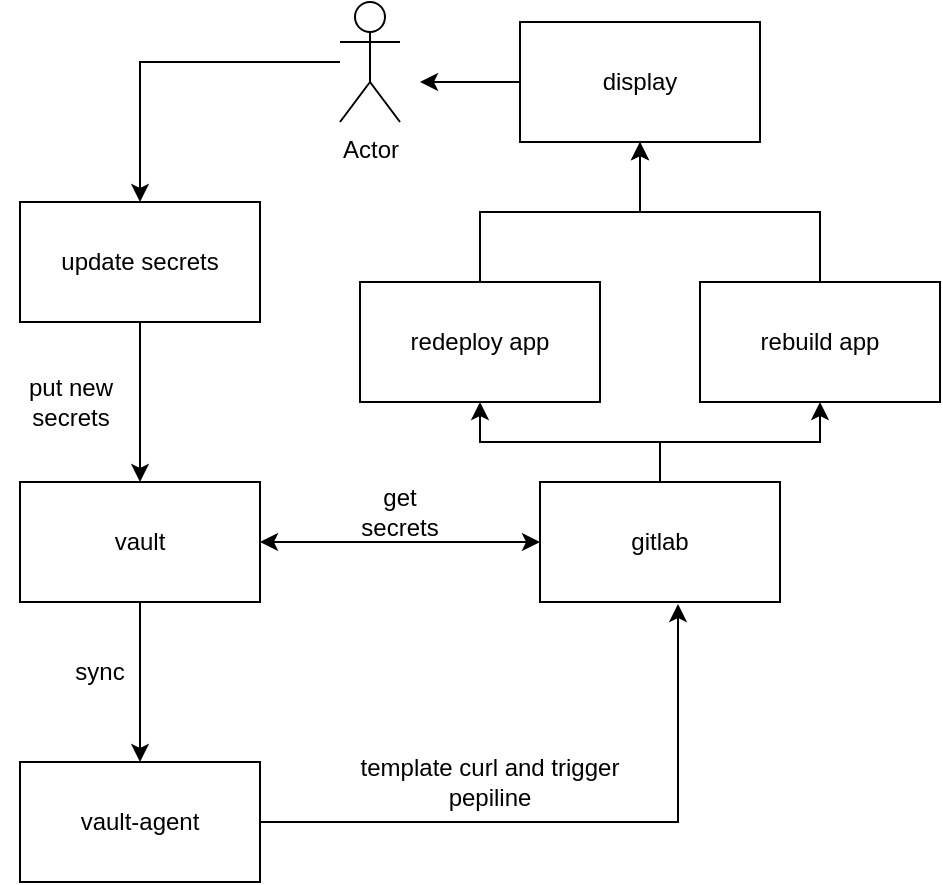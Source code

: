 <mxfile version="21.5.0" type="github">
  <diagram name="Page-1" id="YUF0oeC5wvgHg5BcI3yn">
    <mxGraphModel dx="913" dy="592" grid="1" gridSize="10" guides="1" tooltips="1" connect="1" arrows="1" fold="1" page="1" pageScale="1" pageWidth="850" pageHeight="1100" math="0" shadow="0">
      <root>
        <mxCell id="0" />
        <mxCell id="1" parent="0" />
        <mxCell id="R-lLeIoQbtRcXKMtF7OB-1" style="edgeStyle=orthogonalEdgeStyle;rounded=0;orthogonalLoop=1;jettySize=auto;html=1;entryX=0.5;entryY=0;entryDx=0;entryDy=0;" edge="1" parent="1" source="R-lLeIoQbtRcXKMtF7OB-3" target="R-lLeIoQbtRcXKMtF7OB-5">
          <mxGeometry relative="1" as="geometry" />
        </mxCell>
        <mxCell id="R-lLeIoQbtRcXKMtF7OB-2" style="edgeStyle=orthogonalEdgeStyle;rounded=0;orthogonalLoop=1;jettySize=auto;html=1;startArrow=classic;startFill=1;entryX=0;entryY=0.5;entryDx=0;entryDy=0;" edge="1" parent="1" source="R-lLeIoQbtRcXKMtF7OB-3" target="R-lLeIoQbtRcXKMtF7OB-8">
          <mxGeometry relative="1" as="geometry">
            <mxPoint x="260" y="310" as="targetPoint" />
          </mxGeometry>
        </mxCell>
        <mxCell id="R-lLeIoQbtRcXKMtF7OB-3" value="vault" style="rounded=0;whiteSpace=wrap;html=1;" vertex="1" parent="1">
          <mxGeometry x="50" y="280" width="120" height="60" as="geometry" />
        </mxCell>
        <mxCell id="R-lLeIoQbtRcXKMtF7OB-4" style="edgeStyle=orthogonalEdgeStyle;rounded=0;orthogonalLoop=1;jettySize=auto;html=1;entryX=0.575;entryY=1.017;entryDx=0;entryDy=0;entryPerimeter=0;" edge="1" parent="1" source="R-lLeIoQbtRcXKMtF7OB-5" target="R-lLeIoQbtRcXKMtF7OB-8">
          <mxGeometry relative="1" as="geometry" />
        </mxCell>
        <mxCell id="R-lLeIoQbtRcXKMtF7OB-5" value="vault-agent" style="rounded=0;whiteSpace=wrap;html=1;" vertex="1" parent="1">
          <mxGeometry x="50" y="420" width="120" height="60" as="geometry" />
        </mxCell>
        <mxCell id="R-lLeIoQbtRcXKMtF7OB-6" style="edgeStyle=orthogonalEdgeStyle;rounded=0;orthogonalLoop=1;jettySize=auto;html=1;entryX=0.5;entryY=1;entryDx=0;entryDy=0;" edge="1" parent="1" source="R-lLeIoQbtRcXKMtF7OB-8" target="R-lLeIoQbtRcXKMtF7OB-13">
          <mxGeometry relative="1" as="geometry" />
        </mxCell>
        <mxCell id="R-lLeIoQbtRcXKMtF7OB-7" style="edgeStyle=orthogonalEdgeStyle;rounded=0;orthogonalLoop=1;jettySize=auto;html=1;" edge="1" parent="1" source="R-lLeIoQbtRcXKMtF7OB-8" target="R-lLeIoQbtRcXKMtF7OB-15">
          <mxGeometry relative="1" as="geometry" />
        </mxCell>
        <mxCell id="R-lLeIoQbtRcXKMtF7OB-8" value="gitlab" style="rounded=0;whiteSpace=wrap;html=1;" vertex="1" parent="1">
          <mxGeometry x="310" y="280" width="120" height="60" as="geometry" />
        </mxCell>
        <mxCell id="R-lLeIoQbtRcXKMtF7OB-9" value="&lt;div&gt;get secrets&lt;br&gt;&lt;/div&gt;" style="text;html=1;strokeColor=none;fillColor=none;align=center;verticalAlign=middle;whiteSpace=wrap;rounded=0;" vertex="1" parent="1">
          <mxGeometry x="210" y="280" width="60" height="30" as="geometry" />
        </mxCell>
        <mxCell id="R-lLeIoQbtRcXKMtF7OB-10" value="sync" style="text;html=1;strokeColor=none;fillColor=none;align=center;verticalAlign=middle;whiteSpace=wrap;rounded=0;" vertex="1" parent="1">
          <mxGeometry x="60" y="360" width="60" height="30" as="geometry" />
        </mxCell>
        <mxCell id="R-lLeIoQbtRcXKMtF7OB-11" value="template curl and trigger pepiline" style="text;html=1;strokeColor=none;fillColor=none;align=center;verticalAlign=middle;whiteSpace=wrap;rounded=0;" vertex="1" parent="1">
          <mxGeometry x="200" y="420" width="170" height="20" as="geometry" />
        </mxCell>
        <mxCell id="R-lLeIoQbtRcXKMtF7OB-12" style="edgeStyle=orthogonalEdgeStyle;rounded=0;orthogonalLoop=1;jettySize=auto;html=1;entryX=0.5;entryY=1;entryDx=0;entryDy=0;" edge="1" parent="1" source="R-lLeIoQbtRcXKMtF7OB-13" target="R-lLeIoQbtRcXKMtF7OB-22">
          <mxGeometry relative="1" as="geometry" />
        </mxCell>
        <mxCell id="R-lLeIoQbtRcXKMtF7OB-13" value="redeploy app" style="rounded=0;whiteSpace=wrap;html=1;" vertex="1" parent="1">
          <mxGeometry x="220" y="180" width="120" height="60" as="geometry" />
        </mxCell>
        <mxCell id="R-lLeIoQbtRcXKMtF7OB-14" style="edgeStyle=orthogonalEdgeStyle;rounded=0;orthogonalLoop=1;jettySize=auto;html=1;" edge="1" parent="1" source="R-lLeIoQbtRcXKMtF7OB-15" target="R-lLeIoQbtRcXKMtF7OB-22">
          <mxGeometry relative="1" as="geometry" />
        </mxCell>
        <mxCell id="R-lLeIoQbtRcXKMtF7OB-15" value="rebuild app" style="rounded=0;whiteSpace=wrap;html=1;" vertex="1" parent="1">
          <mxGeometry x="390" y="180" width="120" height="60" as="geometry" />
        </mxCell>
        <mxCell id="R-lLeIoQbtRcXKMtF7OB-16" style="edgeStyle=orthogonalEdgeStyle;rounded=0;orthogonalLoop=1;jettySize=auto;html=1;entryX=0.5;entryY=0;entryDx=0;entryDy=0;" edge="1" parent="1" source="R-lLeIoQbtRcXKMtF7OB-17" target="R-lLeIoQbtRcXKMtF7OB-19">
          <mxGeometry relative="1" as="geometry" />
        </mxCell>
        <mxCell id="R-lLeIoQbtRcXKMtF7OB-17" value="Actor" style="shape=umlActor;verticalLabelPosition=bottom;verticalAlign=top;html=1;outlineConnect=0;" vertex="1" parent="1">
          <mxGeometry x="210" y="40" width="30" height="60" as="geometry" />
        </mxCell>
        <mxCell id="R-lLeIoQbtRcXKMtF7OB-18" style="edgeStyle=orthogonalEdgeStyle;rounded=0;orthogonalLoop=1;jettySize=auto;html=1;entryX=0.5;entryY=0;entryDx=0;entryDy=0;" edge="1" parent="1" source="R-lLeIoQbtRcXKMtF7OB-19" target="R-lLeIoQbtRcXKMtF7OB-3">
          <mxGeometry relative="1" as="geometry" />
        </mxCell>
        <mxCell id="R-lLeIoQbtRcXKMtF7OB-19" value="update secrets" style="rounded=0;whiteSpace=wrap;html=1;" vertex="1" parent="1">
          <mxGeometry x="50" y="140" width="120" height="60" as="geometry" />
        </mxCell>
        <mxCell id="R-lLeIoQbtRcXKMtF7OB-20" value="&lt;div&gt;put new &lt;br&gt;&lt;/div&gt;&lt;div&gt;secrets&lt;/div&gt;" style="text;html=1;align=center;verticalAlign=middle;resizable=0;points=[];autosize=1;strokeColor=none;fillColor=none;" vertex="1" parent="1">
          <mxGeometry x="40" y="220" width="70" height="40" as="geometry" />
        </mxCell>
        <mxCell id="R-lLeIoQbtRcXKMtF7OB-21" style="edgeStyle=orthogonalEdgeStyle;rounded=0;orthogonalLoop=1;jettySize=auto;html=1;" edge="1" parent="1" source="R-lLeIoQbtRcXKMtF7OB-22">
          <mxGeometry relative="1" as="geometry">
            <mxPoint x="250" y="80" as="targetPoint" />
          </mxGeometry>
        </mxCell>
        <mxCell id="R-lLeIoQbtRcXKMtF7OB-22" value="display " style="rounded=0;whiteSpace=wrap;html=1;" vertex="1" parent="1">
          <mxGeometry x="300" y="50" width="120" height="60" as="geometry" />
        </mxCell>
      </root>
    </mxGraphModel>
  </diagram>
</mxfile>
